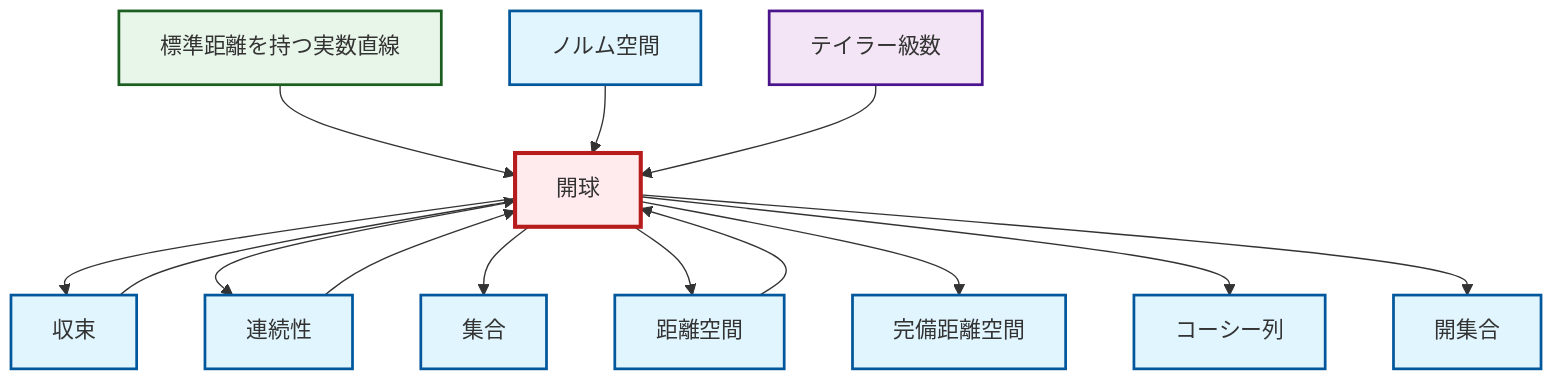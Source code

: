 graph TD
    classDef definition fill:#e1f5fe,stroke:#01579b,stroke-width:2px
    classDef theorem fill:#f3e5f5,stroke:#4a148c,stroke-width:2px
    classDef axiom fill:#fff3e0,stroke:#e65100,stroke-width:2px
    classDef example fill:#e8f5e9,stroke:#1b5e20,stroke-width:2px
    classDef current fill:#ffebee,stroke:#b71c1c,stroke-width:3px
    def-set["集合"]:::definition
    def-normed-vector-space["ノルム空間"]:::definition
    def-complete-metric-space["完備距離空間"]:::definition
    def-open-set["開集合"]:::definition
    def-metric-space["距離空間"]:::definition
    def-continuity["連続性"]:::definition
    def-open-ball["開球"]:::definition
    thm-taylor-series["テイラー級数"]:::theorem
    def-cauchy-sequence["コーシー列"]:::definition
    def-convergence["収束"]:::definition
    ex-real-line-metric["標準距離を持つ実数直線"]:::example
    def-open-ball --> def-convergence
    def-metric-space --> def-open-ball
    def-continuity --> def-open-ball
    def-open-ball --> def-continuity
    def-open-ball --> def-set
    ex-real-line-metric --> def-open-ball
    def-open-ball --> def-metric-space
    def-normed-vector-space --> def-open-ball
    thm-taylor-series --> def-open-ball
    def-open-ball --> def-complete-metric-space
    def-open-ball --> def-cauchy-sequence
    def-open-ball --> def-open-set
    def-convergence --> def-open-ball
    class def-open-ball current
